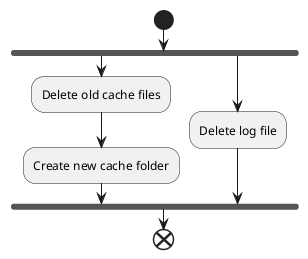 @startuml
start
fork
:Delete old cache files;
:Create new cache folder;
fork again
:Delete log file;
end fork
end
@enduml